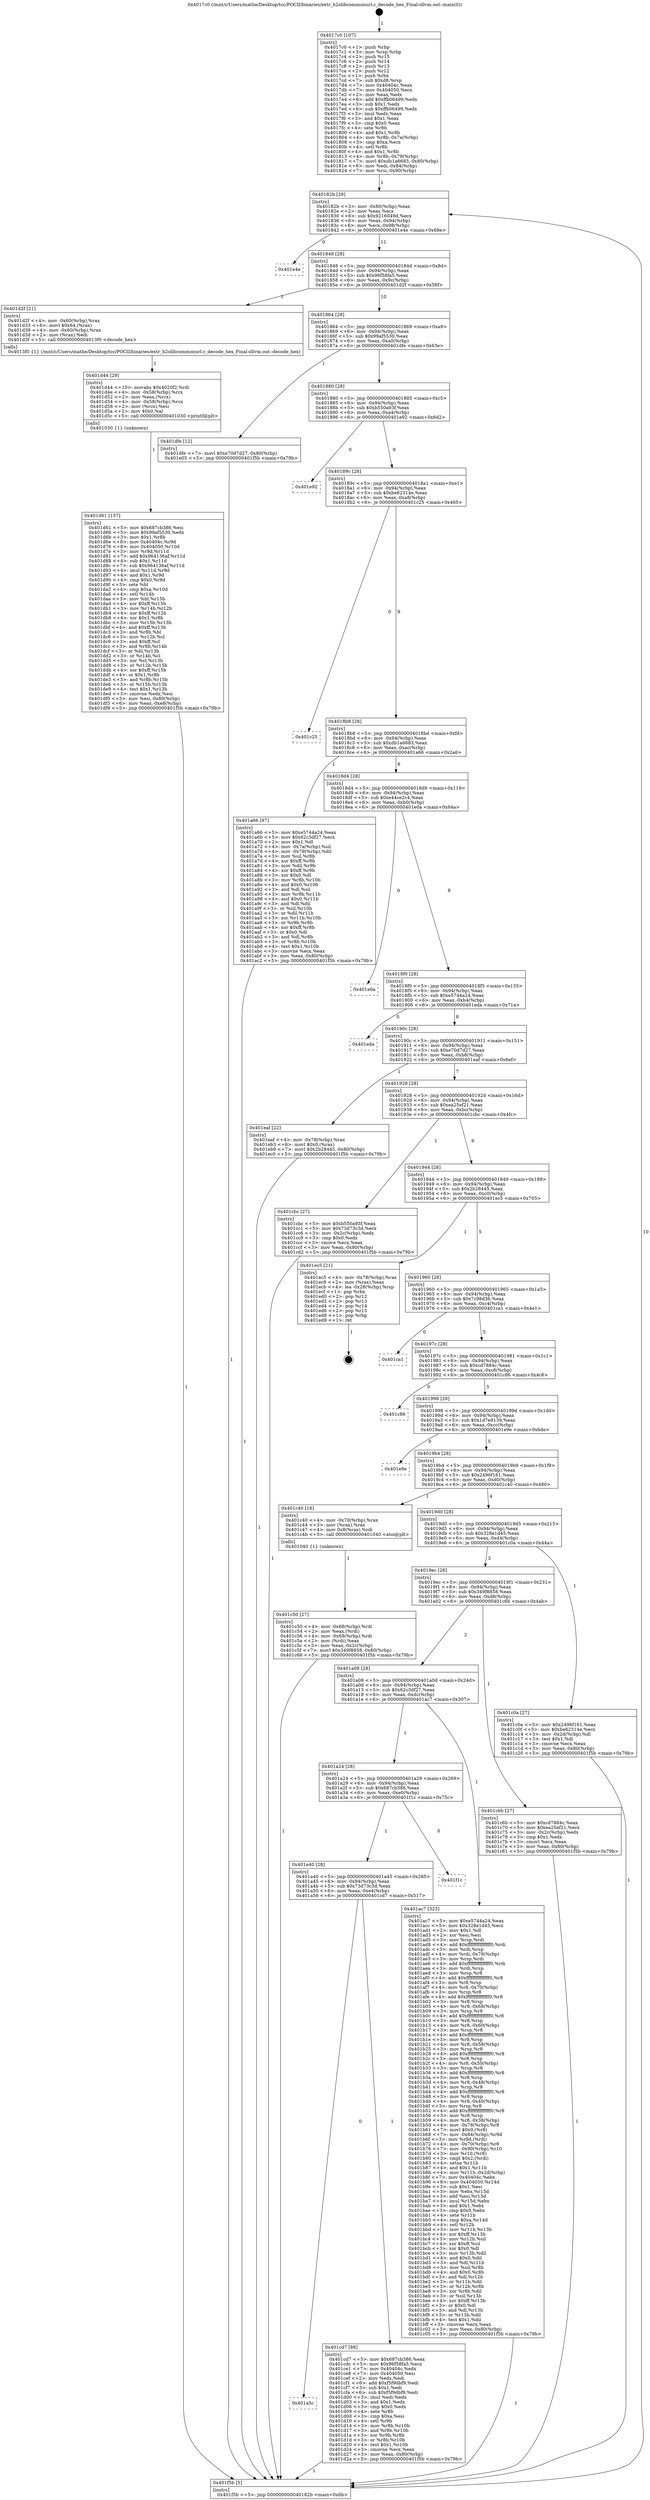 digraph "0x4017c0" {
  label = "0x4017c0 (/mnt/c/Users/mathe/Desktop/tcc/POCII/binaries/extr_h2olibcommonurl.c_decode_hex_Final-ollvm.out::main(0))"
  labelloc = "t"
  node[shape=record]

  Entry [label="",width=0.3,height=0.3,shape=circle,fillcolor=black,style=filled]
  "0x40182b" [label="{
     0x40182b [29]\l
     | [instrs]\l
     &nbsp;&nbsp;0x40182b \<+3\>: mov -0x80(%rbp),%eax\l
     &nbsp;&nbsp;0x40182e \<+2\>: mov %eax,%ecx\l
     &nbsp;&nbsp;0x401830 \<+6\>: sub $0x9216049d,%ecx\l
     &nbsp;&nbsp;0x401836 \<+6\>: mov %eax,-0x94(%rbp)\l
     &nbsp;&nbsp;0x40183c \<+6\>: mov %ecx,-0x98(%rbp)\l
     &nbsp;&nbsp;0x401842 \<+6\>: je 0000000000401e4e \<main+0x68e\>\l
  }"]
  "0x401e4e" [label="{
     0x401e4e\l
  }", style=dashed]
  "0x401848" [label="{
     0x401848 [28]\l
     | [instrs]\l
     &nbsp;&nbsp;0x401848 \<+5\>: jmp 000000000040184d \<main+0x8d\>\l
     &nbsp;&nbsp;0x40184d \<+6\>: mov -0x94(%rbp),%eax\l
     &nbsp;&nbsp;0x401853 \<+5\>: sub $0x96f58fa5,%eax\l
     &nbsp;&nbsp;0x401858 \<+6\>: mov %eax,-0x9c(%rbp)\l
     &nbsp;&nbsp;0x40185e \<+6\>: je 0000000000401d2f \<main+0x56f\>\l
  }"]
  Exit [label="",width=0.3,height=0.3,shape=circle,fillcolor=black,style=filled,peripheries=2]
  "0x401d2f" [label="{
     0x401d2f [21]\l
     | [instrs]\l
     &nbsp;&nbsp;0x401d2f \<+4\>: mov -0x60(%rbp),%rax\l
     &nbsp;&nbsp;0x401d33 \<+6\>: movl $0x64,(%rax)\l
     &nbsp;&nbsp;0x401d39 \<+4\>: mov -0x60(%rbp),%rax\l
     &nbsp;&nbsp;0x401d3d \<+2\>: mov (%rax),%edi\l
     &nbsp;&nbsp;0x401d3f \<+5\>: call 00000000004013f0 \<decode_hex\>\l
     | [calls]\l
     &nbsp;&nbsp;0x4013f0 \{1\} (/mnt/c/Users/mathe/Desktop/tcc/POCII/binaries/extr_h2olibcommonurl.c_decode_hex_Final-ollvm.out::decode_hex)\l
  }"]
  "0x401864" [label="{
     0x401864 [28]\l
     | [instrs]\l
     &nbsp;&nbsp;0x401864 \<+5\>: jmp 0000000000401869 \<main+0xa9\>\l
     &nbsp;&nbsp;0x401869 \<+6\>: mov -0x94(%rbp),%eax\l
     &nbsp;&nbsp;0x40186f \<+5\>: sub $0x99af5530,%eax\l
     &nbsp;&nbsp;0x401874 \<+6\>: mov %eax,-0xa0(%rbp)\l
     &nbsp;&nbsp;0x40187a \<+6\>: je 0000000000401dfe \<main+0x63e\>\l
  }"]
  "0x401d61" [label="{
     0x401d61 [157]\l
     | [instrs]\l
     &nbsp;&nbsp;0x401d61 \<+5\>: mov $0x687cb386,%esi\l
     &nbsp;&nbsp;0x401d66 \<+5\>: mov $0x99af5530,%edx\l
     &nbsp;&nbsp;0x401d6b \<+3\>: mov $0x1,%r8b\l
     &nbsp;&nbsp;0x401d6e \<+8\>: mov 0x40404c,%r9d\l
     &nbsp;&nbsp;0x401d76 \<+8\>: mov 0x404050,%r10d\l
     &nbsp;&nbsp;0x401d7e \<+3\>: mov %r9d,%r11d\l
     &nbsp;&nbsp;0x401d81 \<+7\>: add $0x964136af,%r11d\l
     &nbsp;&nbsp;0x401d88 \<+4\>: sub $0x1,%r11d\l
     &nbsp;&nbsp;0x401d8c \<+7\>: sub $0x964136af,%r11d\l
     &nbsp;&nbsp;0x401d93 \<+4\>: imul %r11d,%r9d\l
     &nbsp;&nbsp;0x401d97 \<+4\>: and $0x1,%r9d\l
     &nbsp;&nbsp;0x401d9b \<+4\>: cmp $0x0,%r9d\l
     &nbsp;&nbsp;0x401d9f \<+3\>: sete %bl\l
     &nbsp;&nbsp;0x401da2 \<+4\>: cmp $0xa,%r10d\l
     &nbsp;&nbsp;0x401da6 \<+4\>: setl %r14b\l
     &nbsp;&nbsp;0x401daa \<+3\>: mov %bl,%r15b\l
     &nbsp;&nbsp;0x401dad \<+4\>: xor $0xff,%r15b\l
     &nbsp;&nbsp;0x401db1 \<+3\>: mov %r14b,%r12b\l
     &nbsp;&nbsp;0x401db4 \<+4\>: xor $0xff,%r12b\l
     &nbsp;&nbsp;0x401db8 \<+4\>: xor $0x1,%r8b\l
     &nbsp;&nbsp;0x401dbc \<+3\>: mov %r15b,%r13b\l
     &nbsp;&nbsp;0x401dbf \<+4\>: and $0xff,%r13b\l
     &nbsp;&nbsp;0x401dc3 \<+3\>: and %r8b,%bl\l
     &nbsp;&nbsp;0x401dc6 \<+3\>: mov %r12b,%cl\l
     &nbsp;&nbsp;0x401dc9 \<+3\>: and $0xff,%cl\l
     &nbsp;&nbsp;0x401dcc \<+3\>: and %r8b,%r14b\l
     &nbsp;&nbsp;0x401dcf \<+3\>: or %bl,%r13b\l
     &nbsp;&nbsp;0x401dd2 \<+3\>: or %r14b,%cl\l
     &nbsp;&nbsp;0x401dd5 \<+3\>: xor %cl,%r13b\l
     &nbsp;&nbsp;0x401dd8 \<+3\>: or %r12b,%r15b\l
     &nbsp;&nbsp;0x401ddb \<+4\>: xor $0xff,%r15b\l
     &nbsp;&nbsp;0x401ddf \<+4\>: or $0x1,%r8b\l
     &nbsp;&nbsp;0x401de3 \<+3\>: and %r8b,%r15b\l
     &nbsp;&nbsp;0x401de6 \<+3\>: or %r15b,%r13b\l
     &nbsp;&nbsp;0x401de9 \<+4\>: test $0x1,%r13b\l
     &nbsp;&nbsp;0x401ded \<+3\>: cmovne %edx,%esi\l
     &nbsp;&nbsp;0x401df0 \<+3\>: mov %esi,-0x80(%rbp)\l
     &nbsp;&nbsp;0x401df3 \<+6\>: mov %eax,-0xe8(%rbp)\l
     &nbsp;&nbsp;0x401df9 \<+5\>: jmp 0000000000401f5b \<main+0x79b\>\l
  }"]
  "0x401dfe" [label="{
     0x401dfe [12]\l
     | [instrs]\l
     &nbsp;&nbsp;0x401dfe \<+7\>: movl $0xe70d7d27,-0x80(%rbp)\l
     &nbsp;&nbsp;0x401e05 \<+5\>: jmp 0000000000401f5b \<main+0x79b\>\l
  }"]
  "0x401880" [label="{
     0x401880 [28]\l
     | [instrs]\l
     &nbsp;&nbsp;0x401880 \<+5\>: jmp 0000000000401885 \<main+0xc5\>\l
     &nbsp;&nbsp;0x401885 \<+6\>: mov -0x94(%rbp),%eax\l
     &nbsp;&nbsp;0x40188b \<+5\>: sub $0xb550a93f,%eax\l
     &nbsp;&nbsp;0x401890 \<+6\>: mov %eax,-0xa4(%rbp)\l
     &nbsp;&nbsp;0x401896 \<+6\>: je 0000000000401e92 \<main+0x6d2\>\l
  }"]
  "0x401d44" [label="{
     0x401d44 [29]\l
     | [instrs]\l
     &nbsp;&nbsp;0x401d44 \<+10\>: movabs $0x4020f2,%rdi\l
     &nbsp;&nbsp;0x401d4e \<+4\>: mov -0x58(%rbp),%rcx\l
     &nbsp;&nbsp;0x401d52 \<+2\>: mov %eax,(%rcx)\l
     &nbsp;&nbsp;0x401d54 \<+4\>: mov -0x58(%rbp),%rcx\l
     &nbsp;&nbsp;0x401d58 \<+2\>: mov (%rcx),%esi\l
     &nbsp;&nbsp;0x401d5a \<+2\>: mov $0x0,%al\l
     &nbsp;&nbsp;0x401d5c \<+5\>: call 0000000000401030 \<printf@plt\>\l
     | [calls]\l
     &nbsp;&nbsp;0x401030 \{1\} (unknown)\l
  }"]
  "0x401e92" [label="{
     0x401e92\l
  }", style=dashed]
  "0x40189c" [label="{
     0x40189c [28]\l
     | [instrs]\l
     &nbsp;&nbsp;0x40189c \<+5\>: jmp 00000000004018a1 \<main+0xe1\>\l
     &nbsp;&nbsp;0x4018a1 \<+6\>: mov -0x94(%rbp),%eax\l
     &nbsp;&nbsp;0x4018a7 \<+5\>: sub $0xbe62314e,%eax\l
     &nbsp;&nbsp;0x4018ac \<+6\>: mov %eax,-0xa8(%rbp)\l
     &nbsp;&nbsp;0x4018b2 \<+6\>: je 0000000000401c25 \<main+0x465\>\l
  }"]
  "0x401a5c" [label="{
     0x401a5c\l
  }", style=dashed]
  "0x401c25" [label="{
     0x401c25\l
  }", style=dashed]
  "0x4018b8" [label="{
     0x4018b8 [28]\l
     | [instrs]\l
     &nbsp;&nbsp;0x4018b8 \<+5\>: jmp 00000000004018bd \<main+0xfd\>\l
     &nbsp;&nbsp;0x4018bd \<+6\>: mov -0x94(%rbp),%eax\l
     &nbsp;&nbsp;0x4018c3 \<+5\>: sub $0xdb1a6683,%eax\l
     &nbsp;&nbsp;0x4018c8 \<+6\>: mov %eax,-0xac(%rbp)\l
     &nbsp;&nbsp;0x4018ce \<+6\>: je 0000000000401a66 \<main+0x2a6\>\l
  }"]
  "0x401cd7" [label="{
     0x401cd7 [88]\l
     | [instrs]\l
     &nbsp;&nbsp;0x401cd7 \<+5\>: mov $0x687cb386,%eax\l
     &nbsp;&nbsp;0x401cdc \<+5\>: mov $0x96f58fa5,%ecx\l
     &nbsp;&nbsp;0x401ce1 \<+7\>: mov 0x40404c,%edx\l
     &nbsp;&nbsp;0x401ce8 \<+7\>: mov 0x404050,%esi\l
     &nbsp;&nbsp;0x401cef \<+2\>: mov %edx,%edi\l
     &nbsp;&nbsp;0x401cf1 \<+6\>: add $0xf5f9dbf9,%edi\l
     &nbsp;&nbsp;0x401cf7 \<+3\>: sub $0x1,%edi\l
     &nbsp;&nbsp;0x401cfa \<+6\>: sub $0xf5f9dbf9,%edi\l
     &nbsp;&nbsp;0x401d00 \<+3\>: imul %edi,%edx\l
     &nbsp;&nbsp;0x401d03 \<+3\>: and $0x1,%edx\l
     &nbsp;&nbsp;0x401d06 \<+3\>: cmp $0x0,%edx\l
     &nbsp;&nbsp;0x401d09 \<+4\>: sete %r8b\l
     &nbsp;&nbsp;0x401d0d \<+3\>: cmp $0xa,%esi\l
     &nbsp;&nbsp;0x401d10 \<+4\>: setl %r9b\l
     &nbsp;&nbsp;0x401d14 \<+3\>: mov %r8b,%r10b\l
     &nbsp;&nbsp;0x401d17 \<+3\>: and %r9b,%r10b\l
     &nbsp;&nbsp;0x401d1a \<+3\>: xor %r9b,%r8b\l
     &nbsp;&nbsp;0x401d1d \<+3\>: or %r8b,%r10b\l
     &nbsp;&nbsp;0x401d20 \<+4\>: test $0x1,%r10b\l
     &nbsp;&nbsp;0x401d24 \<+3\>: cmovne %ecx,%eax\l
     &nbsp;&nbsp;0x401d27 \<+3\>: mov %eax,-0x80(%rbp)\l
     &nbsp;&nbsp;0x401d2a \<+5\>: jmp 0000000000401f5b \<main+0x79b\>\l
  }"]
  "0x401a66" [label="{
     0x401a66 [97]\l
     | [instrs]\l
     &nbsp;&nbsp;0x401a66 \<+5\>: mov $0xe5744a24,%eax\l
     &nbsp;&nbsp;0x401a6b \<+5\>: mov $0x62c3df27,%ecx\l
     &nbsp;&nbsp;0x401a70 \<+2\>: mov $0x1,%dl\l
     &nbsp;&nbsp;0x401a72 \<+4\>: mov -0x7a(%rbp),%sil\l
     &nbsp;&nbsp;0x401a76 \<+4\>: mov -0x79(%rbp),%dil\l
     &nbsp;&nbsp;0x401a7a \<+3\>: mov %sil,%r8b\l
     &nbsp;&nbsp;0x401a7d \<+4\>: xor $0xff,%r8b\l
     &nbsp;&nbsp;0x401a81 \<+3\>: mov %dil,%r9b\l
     &nbsp;&nbsp;0x401a84 \<+4\>: xor $0xff,%r9b\l
     &nbsp;&nbsp;0x401a88 \<+3\>: xor $0x0,%dl\l
     &nbsp;&nbsp;0x401a8b \<+3\>: mov %r8b,%r10b\l
     &nbsp;&nbsp;0x401a8e \<+4\>: and $0x0,%r10b\l
     &nbsp;&nbsp;0x401a92 \<+3\>: and %dl,%sil\l
     &nbsp;&nbsp;0x401a95 \<+3\>: mov %r9b,%r11b\l
     &nbsp;&nbsp;0x401a98 \<+4\>: and $0x0,%r11b\l
     &nbsp;&nbsp;0x401a9c \<+3\>: and %dl,%dil\l
     &nbsp;&nbsp;0x401a9f \<+3\>: or %sil,%r10b\l
     &nbsp;&nbsp;0x401aa2 \<+3\>: or %dil,%r11b\l
     &nbsp;&nbsp;0x401aa5 \<+3\>: xor %r11b,%r10b\l
     &nbsp;&nbsp;0x401aa8 \<+3\>: or %r9b,%r8b\l
     &nbsp;&nbsp;0x401aab \<+4\>: xor $0xff,%r8b\l
     &nbsp;&nbsp;0x401aaf \<+3\>: or $0x0,%dl\l
     &nbsp;&nbsp;0x401ab2 \<+3\>: and %dl,%r8b\l
     &nbsp;&nbsp;0x401ab5 \<+3\>: or %r8b,%r10b\l
     &nbsp;&nbsp;0x401ab8 \<+4\>: test $0x1,%r10b\l
     &nbsp;&nbsp;0x401abc \<+3\>: cmovne %ecx,%eax\l
     &nbsp;&nbsp;0x401abf \<+3\>: mov %eax,-0x80(%rbp)\l
     &nbsp;&nbsp;0x401ac2 \<+5\>: jmp 0000000000401f5b \<main+0x79b\>\l
  }"]
  "0x4018d4" [label="{
     0x4018d4 [28]\l
     | [instrs]\l
     &nbsp;&nbsp;0x4018d4 \<+5\>: jmp 00000000004018d9 \<main+0x119\>\l
     &nbsp;&nbsp;0x4018d9 \<+6\>: mov -0x94(%rbp),%eax\l
     &nbsp;&nbsp;0x4018df \<+5\>: sub $0xe44ce2c4,%eax\l
     &nbsp;&nbsp;0x4018e4 \<+6\>: mov %eax,-0xb0(%rbp)\l
     &nbsp;&nbsp;0x4018ea \<+6\>: je 0000000000401e0a \<main+0x64a\>\l
  }"]
  "0x401f5b" [label="{
     0x401f5b [5]\l
     | [instrs]\l
     &nbsp;&nbsp;0x401f5b \<+5\>: jmp 000000000040182b \<main+0x6b\>\l
  }"]
  "0x4017c0" [label="{
     0x4017c0 [107]\l
     | [instrs]\l
     &nbsp;&nbsp;0x4017c0 \<+1\>: push %rbp\l
     &nbsp;&nbsp;0x4017c1 \<+3\>: mov %rsp,%rbp\l
     &nbsp;&nbsp;0x4017c4 \<+2\>: push %r15\l
     &nbsp;&nbsp;0x4017c6 \<+2\>: push %r14\l
     &nbsp;&nbsp;0x4017c8 \<+2\>: push %r13\l
     &nbsp;&nbsp;0x4017ca \<+2\>: push %r12\l
     &nbsp;&nbsp;0x4017cc \<+1\>: push %rbx\l
     &nbsp;&nbsp;0x4017cd \<+7\>: sub $0xd8,%rsp\l
     &nbsp;&nbsp;0x4017d4 \<+7\>: mov 0x40404c,%eax\l
     &nbsp;&nbsp;0x4017db \<+7\>: mov 0x404050,%ecx\l
     &nbsp;&nbsp;0x4017e2 \<+2\>: mov %eax,%edx\l
     &nbsp;&nbsp;0x4017e4 \<+6\>: add $0xffb06499,%edx\l
     &nbsp;&nbsp;0x4017ea \<+3\>: sub $0x1,%edx\l
     &nbsp;&nbsp;0x4017ed \<+6\>: sub $0xffb06499,%edx\l
     &nbsp;&nbsp;0x4017f3 \<+3\>: imul %edx,%eax\l
     &nbsp;&nbsp;0x4017f6 \<+3\>: and $0x1,%eax\l
     &nbsp;&nbsp;0x4017f9 \<+3\>: cmp $0x0,%eax\l
     &nbsp;&nbsp;0x4017fc \<+4\>: sete %r8b\l
     &nbsp;&nbsp;0x401800 \<+4\>: and $0x1,%r8b\l
     &nbsp;&nbsp;0x401804 \<+4\>: mov %r8b,-0x7a(%rbp)\l
     &nbsp;&nbsp;0x401808 \<+3\>: cmp $0xa,%ecx\l
     &nbsp;&nbsp;0x40180b \<+4\>: setl %r8b\l
     &nbsp;&nbsp;0x40180f \<+4\>: and $0x1,%r8b\l
     &nbsp;&nbsp;0x401813 \<+4\>: mov %r8b,-0x79(%rbp)\l
     &nbsp;&nbsp;0x401817 \<+7\>: movl $0xdb1a6683,-0x80(%rbp)\l
     &nbsp;&nbsp;0x40181e \<+6\>: mov %edi,-0x84(%rbp)\l
     &nbsp;&nbsp;0x401824 \<+7\>: mov %rsi,-0x90(%rbp)\l
  }"]
  "0x401a40" [label="{
     0x401a40 [28]\l
     | [instrs]\l
     &nbsp;&nbsp;0x401a40 \<+5\>: jmp 0000000000401a45 \<main+0x285\>\l
     &nbsp;&nbsp;0x401a45 \<+6\>: mov -0x94(%rbp),%eax\l
     &nbsp;&nbsp;0x401a4b \<+5\>: sub $0x73d73c3d,%eax\l
     &nbsp;&nbsp;0x401a50 \<+6\>: mov %eax,-0xe4(%rbp)\l
     &nbsp;&nbsp;0x401a56 \<+6\>: je 0000000000401cd7 \<main+0x517\>\l
  }"]
  "0x401e0a" [label="{
     0x401e0a\l
  }", style=dashed]
  "0x4018f0" [label="{
     0x4018f0 [28]\l
     | [instrs]\l
     &nbsp;&nbsp;0x4018f0 \<+5\>: jmp 00000000004018f5 \<main+0x135\>\l
     &nbsp;&nbsp;0x4018f5 \<+6\>: mov -0x94(%rbp),%eax\l
     &nbsp;&nbsp;0x4018fb \<+5\>: sub $0xe5744a24,%eax\l
     &nbsp;&nbsp;0x401900 \<+6\>: mov %eax,-0xb4(%rbp)\l
     &nbsp;&nbsp;0x401906 \<+6\>: je 0000000000401eda \<main+0x71a\>\l
  }"]
  "0x401f1c" [label="{
     0x401f1c\l
  }", style=dashed]
  "0x401eda" [label="{
     0x401eda\l
  }", style=dashed]
  "0x40190c" [label="{
     0x40190c [28]\l
     | [instrs]\l
     &nbsp;&nbsp;0x40190c \<+5\>: jmp 0000000000401911 \<main+0x151\>\l
     &nbsp;&nbsp;0x401911 \<+6\>: mov -0x94(%rbp),%eax\l
     &nbsp;&nbsp;0x401917 \<+5\>: sub $0xe70d7d27,%eax\l
     &nbsp;&nbsp;0x40191c \<+6\>: mov %eax,-0xb8(%rbp)\l
     &nbsp;&nbsp;0x401922 \<+6\>: je 0000000000401eaf \<main+0x6ef\>\l
  }"]
  "0x401c50" [label="{
     0x401c50 [27]\l
     | [instrs]\l
     &nbsp;&nbsp;0x401c50 \<+4\>: mov -0x68(%rbp),%rdi\l
     &nbsp;&nbsp;0x401c54 \<+2\>: mov %eax,(%rdi)\l
     &nbsp;&nbsp;0x401c56 \<+4\>: mov -0x68(%rbp),%rdi\l
     &nbsp;&nbsp;0x401c5a \<+2\>: mov (%rdi),%eax\l
     &nbsp;&nbsp;0x401c5c \<+3\>: mov %eax,-0x2c(%rbp)\l
     &nbsp;&nbsp;0x401c5f \<+7\>: movl $0x349f8858,-0x80(%rbp)\l
     &nbsp;&nbsp;0x401c66 \<+5\>: jmp 0000000000401f5b \<main+0x79b\>\l
  }"]
  "0x401eaf" [label="{
     0x401eaf [22]\l
     | [instrs]\l
     &nbsp;&nbsp;0x401eaf \<+4\>: mov -0x78(%rbp),%rax\l
     &nbsp;&nbsp;0x401eb3 \<+6\>: movl $0x0,(%rax)\l
     &nbsp;&nbsp;0x401eb9 \<+7\>: movl $0x2b28445,-0x80(%rbp)\l
     &nbsp;&nbsp;0x401ec0 \<+5\>: jmp 0000000000401f5b \<main+0x79b\>\l
  }"]
  "0x401928" [label="{
     0x401928 [28]\l
     | [instrs]\l
     &nbsp;&nbsp;0x401928 \<+5\>: jmp 000000000040192d \<main+0x16d\>\l
     &nbsp;&nbsp;0x40192d \<+6\>: mov -0x94(%rbp),%eax\l
     &nbsp;&nbsp;0x401933 \<+5\>: sub $0xea25ef21,%eax\l
     &nbsp;&nbsp;0x401938 \<+6\>: mov %eax,-0xbc(%rbp)\l
     &nbsp;&nbsp;0x40193e \<+6\>: je 0000000000401cbc \<main+0x4fc\>\l
  }"]
  "0x401a24" [label="{
     0x401a24 [28]\l
     | [instrs]\l
     &nbsp;&nbsp;0x401a24 \<+5\>: jmp 0000000000401a29 \<main+0x269\>\l
     &nbsp;&nbsp;0x401a29 \<+6\>: mov -0x94(%rbp),%eax\l
     &nbsp;&nbsp;0x401a2f \<+5\>: sub $0x687cb386,%eax\l
     &nbsp;&nbsp;0x401a34 \<+6\>: mov %eax,-0xe0(%rbp)\l
     &nbsp;&nbsp;0x401a3a \<+6\>: je 0000000000401f1c \<main+0x75c\>\l
  }"]
  "0x401cbc" [label="{
     0x401cbc [27]\l
     | [instrs]\l
     &nbsp;&nbsp;0x401cbc \<+5\>: mov $0xb550a93f,%eax\l
     &nbsp;&nbsp;0x401cc1 \<+5\>: mov $0x73d73c3d,%ecx\l
     &nbsp;&nbsp;0x401cc6 \<+3\>: mov -0x2c(%rbp),%edx\l
     &nbsp;&nbsp;0x401cc9 \<+3\>: cmp $0x0,%edx\l
     &nbsp;&nbsp;0x401ccc \<+3\>: cmove %ecx,%eax\l
     &nbsp;&nbsp;0x401ccf \<+3\>: mov %eax,-0x80(%rbp)\l
     &nbsp;&nbsp;0x401cd2 \<+5\>: jmp 0000000000401f5b \<main+0x79b\>\l
  }"]
  "0x401944" [label="{
     0x401944 [28]\l
     | [instrs]\l
     &nbsp;&nbsp;0x401944 \<+5\>: jmp 0000000000401949 \<main+0x189\>\l
     &nbsp;&nbsp;0x401949 \<+6\>: mov -0x94(%rbp),%eax\l
     &nbsp;&nbsp;0x40194f \<+5\>: sub $0x2b28445,%eax\l
     &nbsp;&nbsp;0x401954 \<+6\>: mov %eax,-0xc0(%rbp)\l
     &nbsp;&nbsp;0x40195a \<+6\>: je 0000000000401ec5 \<main+0x705\>\l
  }"]
  "0x401ac7" [label="{
     0x401ac7 [323]\l
     | [instrs]\l
     &nbsp;&nbsp;0x401ac7 \<+5\>: mov $0xe5744a24,%eax\l
     &nbsp;&nbsp;0x401acc \<+5\>: mov $0x328e1d45,%ecx\l
     &nbsp;&nbsp;0x401ad1 \<+2\>: mov $0x1,%dl\l
     &nbsp;&nbsp;0x401ad3 \<+2\>: xor %esi,%esi\l
     &nbsp;&nbsp;0x401ad5 \<+3\>: mov %rsp,%rdi\l
     &nbsp;&nbsp;0x401ad8 \<+4\>: add $0xfffffffffffffff0,%rdi\l
     &nbsp;&nbsp;0x401adc \<+3\>: mov %rdi,%rsp\l
     &nbsp;&nbsp;0x401adf \<+4\>: mov %rdi,-0x78(%rbp)\l
     &nbsp;&nbsp;0x401ae3 \<+3\>: mov %rsp,%rdi\l
     &nbsp;&nbsp;0x401ae6 \<+4\>: add $0xfffffffffffffff0,%rdi\l
     &nbsp;&nbsp;0x401aea \<+3\>: mov %rdi,%rsp\l
     &nbsp;&nbsp;0x401aed \<+3\>: mov %rsp,%r8\l
     &nbsp;&nbsp;0x401af0 \<+4\>: add $0xfffffffffffffff0,%r8\l
     &nbsp;&nbsp;0x401af4 \<+3\>: mov %r8,%rsp\l
     &nbsp;&nbsp;0x401af7 \<+4\>: mov %r8,-0x70(%rbp)\l
     &nbsp;&nbsp;0x401afb \<+3\>: mov %rsp,%r8\l
     &nbsp;&nbsp;0x401afe \<+4\>: add $0xfffffffffffffff0,%r8\l
     &nbsp;&nbsp;0x401b02 \<+3\>: mov %r8,%rsp\l
     &nbsp;&nbsp;0x401b05 \<+4\>: mov %r8,-0x68(%rbp)\l
     &nbsp;&nbsp;0x401b09 \<+3\>: mov %rsp,%r8\l
     &nbsp;&nbsp;0x401b0c \<+4\>: add $0xfffffffffffffff0,%r8\l
     &nbsp;&nbsp;0x401b10 \<+3\>: mov %r8,%rsp\l
     &nbsp;&nbsp;0x401b13 \<+4\>: mov %r8,-0x60(%rbp)\l
     &nbsp;&nbsp;0x401b17 \<+3\>: mov %rsp,%r8\l
     &nbsp;&nbsp;0x401b1a \<+4\>: add $0xfffffffffffffff0,%r8\l
     &nbsp;&nbsp;0x401b1e \<+3\>: mov %r8,%rsp\l
     &nbsp;&nbsp;0x401b21 \<+4\>: mov %r8,-0x58(%rbp)\l
     &nbsp;&nbsp;0x401b25 \<+3\>: mov %rsp,%r8\l
     &nbsp;&nbsp;0x401b28 \<+4\>: add $0xfffffffffffffff0,%r8\l
     &nbsp;&nbsp;0x401b2c \<+3\>: mov %r8,%rsp\l
     &nbsp;&nbsp;0x401b2f \<+4\>: mov %r8,-0x50(%rbp)\l
     &nbsp;&nbsp;0x401b33 \<+3\>: mov %rsp,%r8\l
     &nbsp;&nbsp;0x401b36 \<+4\>: add $0xfffffffffffffff0,%r8\l
     &nbsp;&nbsp;0x401b3a \<+3\>: mov %r8,%rsp\l
     &nbsp;&nbsp;0x401b3d \<+4\>: mov %r8,-0x48(%rbp)\l
     &nbsp;&nbsp;0x401b41 \<+3\>: mov %rsp,%r8\l
     &nbsp;&nbsp;0x401b44 \<+4\>: add $0xfffffffffffffff0,%r8\l
     &nbsp;&nbsp;0x401b48 \<+3\>: mov %r8,%rsp\l
     &nbsp;&nbsp;0x401b4b \<+4\>: mov %r8,-0x40(%rbp)\l
     &nbsp;&nbsp;0x401b4f \<+3\>: mov %rsp,%r8\l
     &nbsp;&nbsp;0x401b52 \<+4\>: add $0xfffffffffffffff0,%r8\l
     &nbsp;&nbsp;0x401b56 \<+3\>: mov %r8,%rsp\l
     &nbsp;&nbsp;0x401b59 \<+4\>: mov %r8,-0x38(%rbp)\l
     &nbsp;&nbsp;0x401b5d \<+4\>: mov -0x78(%rbp),%r8\l
     &nbsp;&nbsp;0x401b61 \<+7\>: movl $0x0,(%r8)\l
     &nbsp;&nbsp;0x401b68 \<+7\>: mov -0x84(%rbp),%r9d\l
     &nbsp;&nbsp;0x401b6f \<+3\>: mov %r9d,(%rdi)\l
     &nbsp;&nbsp;0x401b72 \<+4\>: mov -0x70(%rbp),%r8\l
     &nbsp;&nbsp;0x401b76 \<+7\>: mov -0x90(%rbp),%r10\l
     &nbsp;&nbsp;0x401b7d \<+3\>: mov %r10,(%r8)\l
     &nbsp;&nbsp;0x401b80 \<+3\>: cmpl $0x2,(%rdi)\l
     &nbsp;&nbsp;0x401b83 \<+4\>: setne %r11b\l
     &nbsp;&nbsp;0x401b87 \<+4\>: and $0x1,%r11b\l
     &nbsp;&nbsp;0x401b8b \<+4\>: mov %r11b,-0x2d(%rbp)\l
     &nbsp;&nbsp;0x401b8f \<+7\>: mov 0x40404c,%ebx\l
     &nbsp;&nbsp;0x401b96 \<+8\>: mov 0x404050,%r14d\l
     &nbsp;&nbsp;0x401b9e \<+3\>: sub $0x1,%esi\l
     &nbsp;&nbsp;0x401ba1 \<+3\>: mov %ebx,%r15d\l
     &nbsp;&nbsp;0x401ba4 \<+3\>: add %esi,%r15d\l
     &nbsp;&nbsp;0x401ba7 \<+4\>: imul %r15d,%ebx\l
     &nbsp;&nbsp;0x401bab \<+3\>: and $0x1,%ebx\l
     &nbsp;&nbsp;0x401bae \<+3\>: cmp $0x0,%ebx\l
     &nbsp;&nbsp;0x401bb1 \<+4\>: sete %r11b\l
     &nbsp;&nbsp;0x401bb5 \<+4\>: cmp $0xa,%r14d\l
     &nbsp;&nbsp;0x401bb9 \<+4\>: setl %r12b\l
     &nbsp;&nbsp;0x401bbd \<+3\>: mov %r11b,%r13b\l
     &nbsp;&nbsp;0x401bc0 \<+4\>: xor $0xff,%r13b\l
     &nbsp;&nbsp;0x401bc4 \<+3\>: mov %r12b,%sil\l
     &nbsp;&nbsp;0x401bc7 \<+4\>: xor $0xff,%sil\l
     &nbsp;&nbsp;0x401bcb \<+3\>: xor $0x0,%dl\l
     &nbsp;&nbsp;0x401bce \<+3\>: mov %r13b,%dil\l
     &nbsp;&nbsp;0x401bd1 \<+4\>: and $0x0,%dil\l
     &nbsp;&nbsp;0x401bd5 \<+3\>: and %dl,%r11b\l
     &nbsp;&nbsp;0x401bd8 \<+3\>: mov %sil,%r8b\l
     &nbsp;&nbsp;0x401bdb \<+4\>: and $0x0,%r8b\l
     &nbsp;&nbsp;0x401bdf \<+3\>: and %dl,%r12b\l
     &nbsp;&nbsp;0x401be2 \<+3\>: or %r11b,%dil\l
     &nbsp;&nbsp;0x401be5 \<+3\>: or %r12b,%r8b\l
     &nbsp;&nbsp;0x401be8 \<+3\>: xor %r8b,%dil\l
     &nbsp;&nbsp;0x401beb \<+3\>: or %sil,%r13b\l
     &nbsp;&nbsp;0x401bee \<+4\>: xor $0xff,%r13b\l
     &nbsp;&nbsp;0x401bf2 \<+3\>: or $0x0,%dl\l
     &nbsp;&nbsp;0x401bf5 \<+3\>: and %dl,%r13b\l
     &nbsp;&nbsp;0x401bf8 \<+3\>: or %r13b,%dil\l
     &nbsp;&nbsp;0x401bfb \<+4\>: test $0x1,%dil\l
     &nbsp;&nbsp;0x401bff \<+3\>: cmovne %ecx,%eax\l
     &nbsp;&nbsp;0x401c02 \<+3\>: mov %eax,-0x80(%rbp)\l
     &nbsp;&nbsp;0x401c05 \<+5\>: jmp 0000000000401f5b \<main+0x79b\>\l
  }"]
  "0x401ec5" [label="{
     0x401ec5 [21]\l
     | [instrs]\l
     &nbsp;&nbsp;0x401ec5 \<+4\>: mov -0x78(%rbp),%rax\l
     &nbsp;&nbsp;0x401ec9 \<+2\>: mov (%rax),%eax\l
     &nbsp;&nbsp;0x401ecb \<+4\>: lea -0x28(%rbp),%rsp\l
     &nbsp;&nbsp;0x401ecf \<+1\>: pop %rbx\l
     &nbsp;&nbsp;0x401ed0 \<+2\>: pop %r12\l
     &nbsp;&nbsp;0x401ed2 \<+2\>: pop %r13\l
     &nbsp;&nbsp;0x401ed4 \<+2\>: pop %r14\l
     &nbsp;&nbsp;0x401ed6 \<+2\>: pop %r15\l
     &nbsp;&nbsp;0x401ed8 \<+1\>: pop %rbp\l
     &nbsp;&nbsp;0x401ed9 \<+1\>: ret\l
  }"]
  "0x401960" [label="{
     0x401960 [28]\l
     | [instrs]\l
     &nbsp;&nbsp;0x401960 \<+5\>: jmp 0000000000401965 \<main+0x1a5\>\l
     &nbsp;&nbsp;0x401965 \<+6\>: mov -0x94(%rbp),%eax\l
     &nbsp;&nbsp;0x40196b \<+5\>: sub $0x7c98d36,%eax\l
     &nbsp;&nbsp;0x401970 \<+6\>: mov %eax,-0xc4(%rbp)\l
     &nbsp;&nbsp;0x401976 \<+6\>: je 0000000000401ca1 \<main+0x4e1\>\l
  }"]
  "0x401a08" [label="{
     0x401a08 [28]\l
     | [instrs]\l
     &nbsp;&nbsp;0x401a08 \<+5\>: jmp 0000000000401a0d \<main+0x24d\>\l
     &nbsp;&nbsp;0x401a0d \<+6\>: mov -0x94(%rbp),%eax\l
     &nbsp;&nbsp;0x401a13 \<+5\>: sub $0x62c3df27,%eax\l
     &nbsp;&nbsp;0x401a18 \<+6\>: mov %eax,-0xdc(%rbp)\l
     &nbsp;&nbsp;0x401a1e \<+6\>: je 0000000000401ac7 \<main+0x307\>\l
  }"]
  "0x401ca1" [label="{
     0x401ca1\l
  }", style=dashed]
  "0x40197c" [label="{
     0x40197c [28]\l
     | [instrs]\l
     &nbsp;&nbsp;0x40197c \<+5\>: jmp 0000000000401981 \<main+0x1c1\>\l
     &nbsp;&nbsp;0x401981 \<+6\>: mov -0x94(%rbp),%eax\l
     &nbsp;&nbsp;0x401987 \<+5\>: sub $0xcd7884c,%eax\l
     &nbsp;&nbsp;0x40198c \<+6\>: mov %eax,-0xc8(%rbp)\l
     &nbsp;&nbsp;0x401992 \<+6\>: je 0000000000401c86 \<main+0x4c6\>\l
  }"]
  "0x401c6b" [label="{
     0x401c6b [27]\l
     | [instrs]\l
     &nbsp;&nbsp;0x401c6b \<+5\>: mov $0xcd7884c,%eax\l
     &nbsp;&nbsp;0x401c70 \<+5\>: mov $0xea25ef21,%ecx\l
     &nbsp;&nbsp;0x401c75 \<+3\>: mov -0x2c(%rbp),%edx\l
     &nbsp;&nbsp;0x401c78 \<+3\>: cmp $0x1,%edx\l
     &nbsp;&nbsp;0x401c7b \<+3\>: cmovl %ecx,%eax\l
     &nbsp;&nbsp;0x401c7e \<+3\>: mov %eax,-0x80(%rbp)\l
     &nbsp;&nbsp;0x401c81 \<+5\>: jmp 0000000000401f5b \<main+0x79b\>\l
  }"]
  "0x401c86" [label="{
     0x401c86\l
  }", style=dashed]
  "0x401998" [label="{
     0x401998 [28]\l
     | [instrs]\l
     &nbsp;&nbsp;0x401998 \<+5\>: jmp 000000000040199d \<main+0x1dd\>\l
     &nbsp;&nbsp;0x40199d \<+6\>: mov -0x94(%rbp),%eax\l
     &nbsp;&nbsp;0x4019a3 \<+5\>: sub $0x1d7e9139,%eax\l
     &nbsp;&nbsp;0x4019a8 \<+6\>: mov %eax,-0xcc(%rbp)\l
     &nbsp;&nbsp;0x4019ae \<+6\>: je 0000000000401e9e \<main+0x6de\>\l
  }"]
  "0x4019ec" [label="{
     0x4019ec [28]\l
     | [instrs]\l
     &nbsp;&nbsp;0x4019ec \<+5\>: jmp 00000000004019f1 \<main+0x231\>\l
     &nbsp;&nbsp;0x4019f1 \<+6\>: mov -0x94(%rbp),%eax\l
     &nbsp;&nbsp;0x4019f7 \<+5\>: sub $0x349f8858,%eax\l
     &nbsp;&nbsp;0x4019fc \<+6\>: mov %eax,-0xd8(%rbp)\l
     &nbsp;&nbsp;0x401a02 \<+6\>: je 0000000000401c6b \<main+0x4ab\>\l
  }"]
  "0x401e9e" [label="{
     0x401e9e\l
  }", style=dashed]
  "0x4019b4" [label="{
     0x4019b4 [28]\l
     | [instrs]\l
     &nbsp;&nbsp;0x4019b4 \<+5\>: jmp 00000000004019b9 \<main+0x1f9\>\l
     &nbsp;&nbsp;0x4019b9 \<+6\>: mov -0x94(%rbp),%eax\l
     &nbsp;&nbsp;0x4019bf \<+5\>: sub $0x2496f161,%eax\l
     &nbsp;&nbsp;0x4019c4 \<+6\>: mov %eax,-0xd0(%rbp)\l
     &nbsp;&nbsp;0x4019ca \<+6\>: je 0000000000401c40 \<main+0x480\>\l
  }"]
  "0x401c0a" [label="{
     0x401c0a [27]\l
     | [instrs]\l
     &nbsp;&nbsp;0x401c0a \<+5\>: mov $0x2496f161,%eax\l
     &nbsp;&nbsp;0x401c0f \<+5\>: mov $0xbe62314e,%ecx\l
     &nbsp;&nbsp;0x401c14 \<+3\>: mov -0x2d(%rbp),%dl\l
     &nbsp;&nbsp;0x401c17 \<+3\>: test $0x1,%dl\l
     &nbsp;&nbsp;0x401c1a \<+3\>: cmovne %ecx,%eax\l
     &nbsp;&nbsp;0x401c1d \<+3\>: mov %eax,-0x80(%rbp)\l
     &nbsp;&nbsp;0x401c20 \<+5\>: jmp 0000000000401f5b \<main+0x79b\>\l
  }"]
  "0x401c40" [label="{
     0x401c40 [16]\l
     | [instrs]\l
     &nbsp;&nbsp;0x401c40 \<+4\>: mov -0x70(%rbp),%rax\l
     &nbsp;&nbsp;0x401c44 \<+3\>: mov (%rax),%rax\l
     &nbsp;&nbsp;0x401c47 \<+4\>: mov 0x8(%rax),%rdi\l
     &nbsp;&nbsp;0x401c4b \<+5\>: call 0000000000401040 \<atoi@plt\>\l
     | [calls]\l
     &nbsp;&nbsp;0x401040 \{1\} (unknown)\l
  }"]
  "0x4019d0" [label="{
     0x4019d0 [28]\l
     | [instrs]\l
     &nbsp;&nbsp;0x4019d0 \<+5\>: jmp 00000000004019d5 \<main+0x215\>\l
     &nbsp;&nbsp;0x4019d5 \<+6\>: mov -0x94(%rbp),%eax\l
     &nbsp;&nbsp;0x4019db \<+5\>: sub $0x328e1d45,%eax\l
     &nbsp;&nbsp;0x4019e0 \<+6\>: mov %eax,-0xd4(%rbp)\l
     &nbsp;&nbsp;0x4019e6 \<+6\>: je 0000000000401c0a \<main+0x44a\>\l
  }"]
  Entry -> "0x4017c0" [label=" 1"]
  "0x40182b" -> "0x401e4e" [label=" 0"]
  "0x40182b" -> "0x401848" [label=" 11"]
  "0x401ec5" -> Exit [label=" 1"]
  "0x401848" -> "0x401d2f" [label=" 1"]
  "0x401848" -> "0x401864" [label=" 10"]
  "0x401eaf" -> "0x401f5b" [label=" 1"]
  "0x401864" -> "0x401dfe" [label=" 1"]
  "0x401864" -> "0x401880" [label=" 9"]
  "0x401dfe" -> "0x401f5b" [label=" 1"]
  "0x401880" -> "0x401e92" [label=" 0"]
  "0x401880" -> "0x40189c" [label=" 9"]
  "0x401d61" -> "0x401f5b" [label=" 1"]
  "0x40189c" -> "0x401c25" [label=" 0"]
  "0x40189c" -> "0x4018b8" [label=" 9"]
  "0x401d44" -> "0x401d61" [label=" 1"]
  "0x4018b8" -> "0x401a66" [label=" 1"]
  "0x4018b8" -> "0x4018d4" [label=" 8"]
  "0x401a66" -> "0x401f5b" [label=" 1"]
  "0x4017c0" -> "0x40182b" [label=" 1"]
  "0x401f5b" -> "0x40182b" [label=" 10"]
  "0x401d2f" -> "0x401d44" [label=" 1"]
  "0x4018d4" -> "0x401e0a" [label=" 0"]
  "0x4018d4" -> "0x4018f0" [label=" 8"]
  "0x401a40" -> "0x401a5c" [label=" 0"]
  "0x4018f0" -> "0x401eda" [label=" 0"]
  "0x4018f0" -> "0x40190c" [label=" 8"]
  "0x401a40" -> "0x401cd7" [label=" 1"]
  "0x40190c" -> "0x401eaf" [label=" 1"]
  "0x40190c" -> "0x401928" [label=" 7"]
  "0x401a24" -> "0x401a40" [label=" 1"]
  "0x401928" -> "0x401cbc" [label=" 1"]
  "0x401928" -> "0x401944" [label=" 6"]
  "0x401cd7" -> "0x401f5b" [label=" 1"]
  "0x401944" -> "0x401ec5" [label=" 1"]
  "0x401944" -> "0x401960" [label=" 5"]
  "0x401cbc" -> "0x401f5b" [label=" 1"]
  "0x401960" -> "0x401ca1" [label=" 0"]
  "0x401960" -> "0x40197c" [label=" 5"]
  "0x401c50" -> "0x401f5b" [label=" 1"]
  "0x40197c" -> "0x401c86" [label=" 0"]
  "0x40197c" -> "0x401998" [label=" 5"]
  "0x401c40" -> "0x401c50" [label=" 1"]
  "0x401998" -> "0x401e9e" [label=" 0"]
  "0x401998" -> "0x4019b4" [label=" 5"]
  "0x401ac7" -> "0x401f5b" [label=" 1"]
  "0x4019b4" -> "0x401c40" [label=" 1"]
  "0x4019b4" -> "0x4019d0" [label=" 4"]
  "0x401a24" -> "0x401f1c" [label=" 0"]
  "0x4019d0" -> "0x401c0a" [label=" 1"]
  "0x4019d0" -> "0x4019ec" [label=" 3"]
  "0x401c0a" -> "0x401f5b" [label=" 1"]
  "0x4019ec" -> "0x401c6b" [label=" 1"]
  "0x4019ec" -> "0x401a08" [label=" 2"]
  "0x401c6b" -> "0x401f5b" [label=" 1"]
  "0x401a08" -> "0x401ac7" [label=" 1"]
  "0x401a08" -> "0x401a24" [label=" 1"]
}

